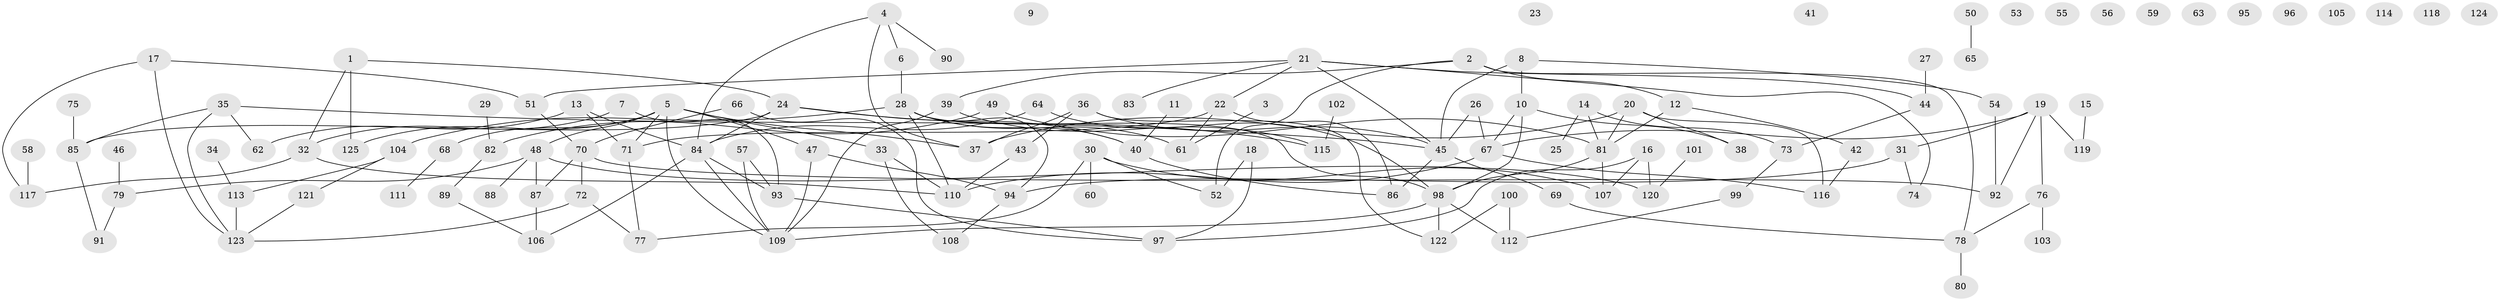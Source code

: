 // coarse degree distribution, {3: 0.1927710843373494, 5: 0.07228915662650602, 1: 0.1566265060240964, 4: 0.13253012048192772, 8: 0.04819277108433735, 7: 0.03614457831325301, 0: 0.18072289156626506, 2: 0.10843373493975904, 6: 0.07228915662650602}
// Generated by graph-tools (version 1.1) at 2025/23/03/03/25 07:23:26]
// undirected, 125 vertices, 164 edges
graph export_dot {
graph [start="1"]
  node [color=gray90,style=filled];
  1;
  2;
  3;
  4;
  5;
  6;
  7;
  8;
  9;
  10;
  11;
  12;
  13;
  14;
  15;
  16;
  17;
  18;
  19;
  20;
  21;
  22;
  23;
  24;
  25;
  26;
  27;
  28;
  29;
  30;
  31;
  32;
  33;
  34;
  35;
  36;
  37;
  38;
  39;
  40;
  41;
  42;
  43;
  44;
  45;
  46;
  47;
  48;
  49;
  50;
  51;
  52;
  53;
  54;
  55;
  56;
  57;
  58;
  59;
  60;
  61;
  62;
  63;
  64;
  65;
  66;
  67;
  68;
  69;
  70;
  71;
  72;
  73;
  74;
  75;
  76;
  77;
  78;
  79;
  80;
  81;
  82;
  83;
  84;
  85;
  86;
  87;
  88;
  89;
  90;
  91;
  92;
  93;
  94;
  95;
  96;
  97;
  98;
  99;
  100;
  101;
  102;
  103;
  104;
  105;
  106;
  107;
  108;
  109;
  110;
  111;
  112;
  113;
  114;
  115;
  116;
  117;
  118;
  119;
  120;
  121;
  122;
  123;
  124;
  125;
  1 -- 24;
  1 -- 32;
  1 -- 125;
  2 -- 12;
  2 -- 39;
  2 -- 52;
  2 -- 78;
  3 -- 61;
  4 -- 6;
  4 -- 37;
  4 -- 84;
  4 -- 90;
  5 -- 33;
  5 -- 37;
  5 -- 47;
  5 -- 48;
  5 -- 68;
  5 -- 71;
  5 -- 109;
  5 -- 125;
  6 -- 28;
  7 -- 32;
  7 -- 93;
  8 -- 10;
  8 -- 45;
  8 -- 54;
  10 -- 38;
  10 -- 67;
  10 -- 98;
  11 -- 40;
  12 -- 42;
  12 -- 81;
  13 -- 62;
  13 -- 71;
  13 -- 84;
  14 -- 25;
  14 -- 73;
  14 -- 81;
  15 -- 119;
  16 -- 97;
  16 -- 107;
  16 -- 120;
  17 -- 51;
  17 -- 117;
  17 -- 123;
  18 -- 52;
  18 -- 97;
  19 -- 31;
  19 -- 67;
  19 -- 76;
  19 -- 92;
  19 -- 119;
  20 -- 37;
  20 -- 38;
  20 -- 81;
  20 -- 116;
  21 -- 22;
  21 -- 44;
  21 -- 45;
  21 -- 51;
  21 -- 74;
  21 -- 83;
  22 -- 61;
  22 -- 71;
  22 -- 86;
  24 -- 40;
  24 -- 84;
  24 -- 85;
  24 -- 115;
  26 -- 45;
  26 -- 67;
  27 -- 44;
  28 -- 40;
  28 -- 61;
  28 -- 94;
  28 -- 98;
  28 -- 104;
  28 -- 110;
  29 -- 82;
  30 -- 52;
  30 -- 60;
  30 -- 77;
  30 -- 107;
  31 -- 74;
  31 -- 94;
  32 -- 110;
  32 -- 117;
  33 -- 108;
  33 -- 110;
  34 -- 113;
  35 -- 45;
  35 -- 62;
  35 -- 85;
  35 -- 123;
  36 -- 37;
  36 -- 43;
  36 -- 45;
  36 -- 122;
  39 -- 109;
  39 -- 115;
  40 -- 86;
  42 -- 116;
  43 -- 110;
  44 -- 73;
  45 -- 69;
  45 -- 86;
  46 -- 79;
  47 -- 94;
  47 -- 109;
  48 -- 79;
  48 -- 87;
  48 -- 88;
  48 -- 120;
  49 -- 81;
  49 -- 82;
  50 -- 65;
  51 -- 70;
  54 -- 92;
  57 -- 93;
  57 -- 109;
  58 -- 117;
  64 -- 84;
  64 -- 98;
  66 -- 70;
  66 -- 97;
  67 -- 110;
  67 -- 116;
  68 -- 111;
  69 -- 78;
  70 -- 72;
  70 -- 87;
  70 -- 92;
  71 -- 77;
  72 -- 77;
  72 -- 123;
  73 -- 99;
  75 -- 85;
  76 -- 78;
  76 -- 103;
  78 -- 80;
  79 -- 91;
  81 -- 98;
  81 -- 107;
  82 -- 89;
  84 -- 93;
  84 -- 106;
  84 -- 109;
  85 -- 91;
  87 -- 106;
  89 -- 106;
  93 -- 97;
  94 -- 108;
  98 -- 109;
  98 -- 112;
  98 -- 122;
  99 -- 112;
  100 -- 112;
  100 -- 122;
  101 -- 120;
  102 -- 115;
  104 -- 113;
  104 -- 121;
  113 -- 123;
  121 -- 123;
}
